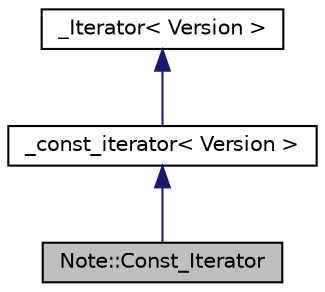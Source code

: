 digraph "Note::Const_Iterator"
{
  edge [fontname="Helvetica",fontsize="10",labelfontname="Helvetica",labelfontsize="10"];
  node [fontname="Helvetica",fontsize="10",shape=record];
  Node1 [label="Note::Const_Iterator",height=0.2,width=0.4,color="black", fillcolor="grey75", style="filled", fontcolor="black"];
  Node2 -> Node1 [dir="back",color="midnightblue",fontsize="10",style="solid",fontname="Helvetica"];
  Node2 [label="_const_iterator\< Version \>",height=0.2,width=0.4,color="black", fillcolor="white", style="filled",URL="$class__const__iterator.html"];
  Node3 -> Node2 [dir="back",color="midnightblue",fontsize="10",style="solid",fontname="Helvetica"];
  Node3 [label="_Iterator\< Version \>",height=0.2,width=0.4,color="black", fillcolor="white", style="filled",URL="$class__Iterator.html"];
}
